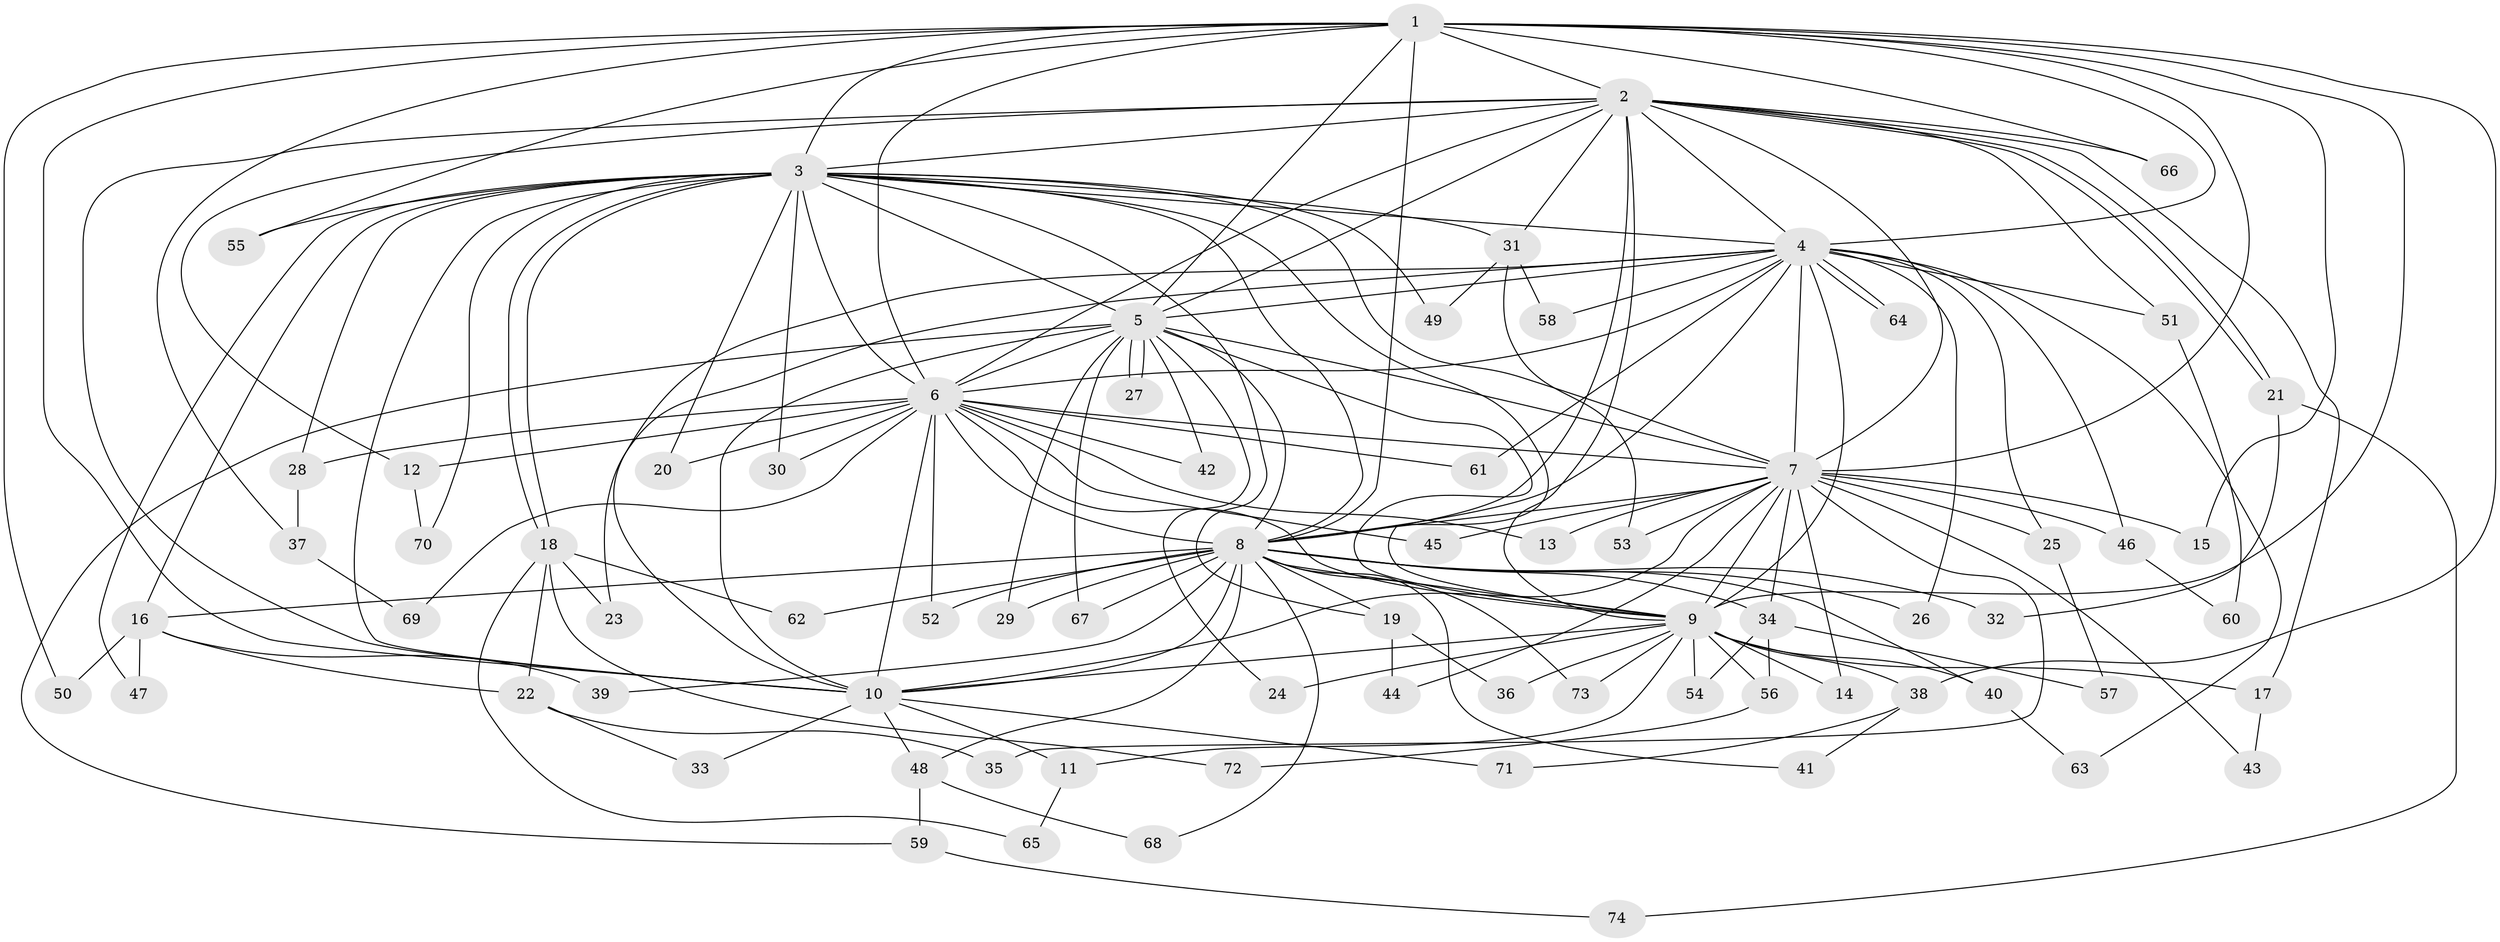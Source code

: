 // coarse degree distribution, {14: 0.02702702702702703, 15: 0.02702702702702703, 2: 0.5945945945945946, 3: 0.08108108108108109, 1: 0.1891891891891892, 11: 0.02702702702702703, 6: 0.02702702702702703, 22: 0.02702702702702703}
// Generated by graph-tools (version 1.1) at 2025/47/03/04/25 21:47:28]
// undirected, 74 vertices, 173 edges
graph export_dot {
graph [start="1"]
  node [color=gray90,style=filled];
  1;
  2;
  3;
  4;
  5;
  6;
  7;
  8;
  9;
  10;
  11;
  12;
  13;
  14;
  15;
  16;
  17;
  18;
  19;
  20;
  21;
  22;
  23;
  24;
  25;
  26;
  27;
  28;
  29;
  30;
  31;
  32;
  33;
  34;
  35;
  36;
  37;
  38;
  39;
  40;
  41;
  42;
  43;
  44;
  45;
  46;
  47;
  48;
  49;
  50;
  51;
  52;
  53;
  54;
  55;
  56;
  57;
  58;
  59;
  60;
  61;
  62;
  63;
  64;
  65;
  66;
  67;
  68;
  69;
  70;
  71;
  72;
  73;
  74;
  1 -- 2;
  1 -- 3;
  1 -- 4;
  1 -- 5;
  1 -- 6;
  1 -- 7;
  1 -- 8;
  1 -- 9;
  1 -- 10;
  1 -- 15;
  1 -- 37;
  1 -- 38;
  1 -- 50;
  1 -- 55;
  1 -- 66;
  2 -- 3;
  2 -- 4;
  2 -- 5;
  2 -- 6;
  2 -- 7;
  2 -- 8;
  2 -- 9;
  2 -- 10;
  2 -- 12;
  2 -- 17;
  2 -- 21;
  2 -- 21;
  2 -- 31;
  2 -- 51;
  2 -- 66;
  3 -- 4;
  3 -- 5;
  3 -- 6;
  3 -- 7;
  3 -- 8;
  3 -- 9;
  3 -- 10;
  3 -- 16;
  3 -- 18;
  3 -- 18;
  3 -- 19;
  3 -- 20;
  3 -- 28;
  3 -- 30;
  3 -- 31;
  3 -- 47;
  3 -- 49;
  3 -- 55;
  3 -- 70;
  4 -- 5;
  4 -- 6;
  4 -- 7;
  4 -- 8;
  4 -- 9;
  4 -- 10;
  4 -- 23;
  4 -- 25;
  4 -- 26;
  4 -- 46;
  4 -- 51;
  4 -- 58;
  4 -- 61;
  4 -- 63;
  4 -- 64;
  4 -- 64;
  5 -- 6;
  5 -- 7;
  5 -- 8;
  5 -- 9;
  5 -- 10;
  5 -- 24;
  5 -- 27;
  5 -- 27;
  5 -- 29;
  5 -- 42;
  5 -- 59;
  5 -- 67;
  6 -- 7;
  6 -- 8;
  6 -- 9;
  6 -- 10;
  6 -- 12;
  6 -- 13;
  6 -- 20;
  6 -- 28;
  6 -- 30;
  6 -- 42;
  6 -- 45;
  6 -- 52;
  6 -- 61;
  6 -- 69;
  7 -- 8;
  7 -- 9;
  7 -- 10;
  7 -- 13;
  7 -- 14;
  7 -- 15;
  7 -- 25;
  7 -- 34;
  7 -- 35;
  7 -- 43;
  7 -- 44;
  7 -- 45;
  7 -- 46;
  7 -- 53;
  8 -- 9;
  8 -- 10;
  8 -- 16;
  8 -- 19;
  8 -- 26;
  8 -- 29;
  8 -- 32;
  8 -- 34;
  8 -- 39;
  8 -- 40;
  8 -- 41;
  8 -- 48;
  8 -- 52;
  8 -- 62;
  8 -- 67;
  8 -- 68;
  8 -- 73;
  9 -- 10;
  9 -- 11;
  9 -- 14;
  9 -- 17;
  9 -- 24;
  9 -- 36;
  9 -- 38;
  9 -- 40;
  9 -- 54;
  9 -- 56;
  9 -- 73;
  10 -- 11;
  10 -- 33;
  10 -- 48;
  10 -- 71;
  11 -- 65;
  12 -- 70;
  16 -- 22;
  16 -- 39;
  16 -- 47;
  16 -- 50;
  17 -- 43;
  18 -- 22;
  18 -- 23;
  18 -- 62;
  18 -- 65;
  18 -- 72;
  19 -- 36;
  19 -- 44;
  21 -- 32;
  21 -- 74;
  22 -- 33;
  22 -- 35;
  25 -- 57;
  28 -- 37;
  31 -- 49;
  31 -- 53;
  31 -- 58;
  34 -- 54;
  34 -- 56;
  34 -- 57;
  37 -- 69;
  38 -- 41;
  38 -- 71;
  40 -- 63;
  46 -- 60;
  48 -- 59;
  48 -- 68;
  51 -- 60;
  56 -- 72;
  59 -- 74;
}
